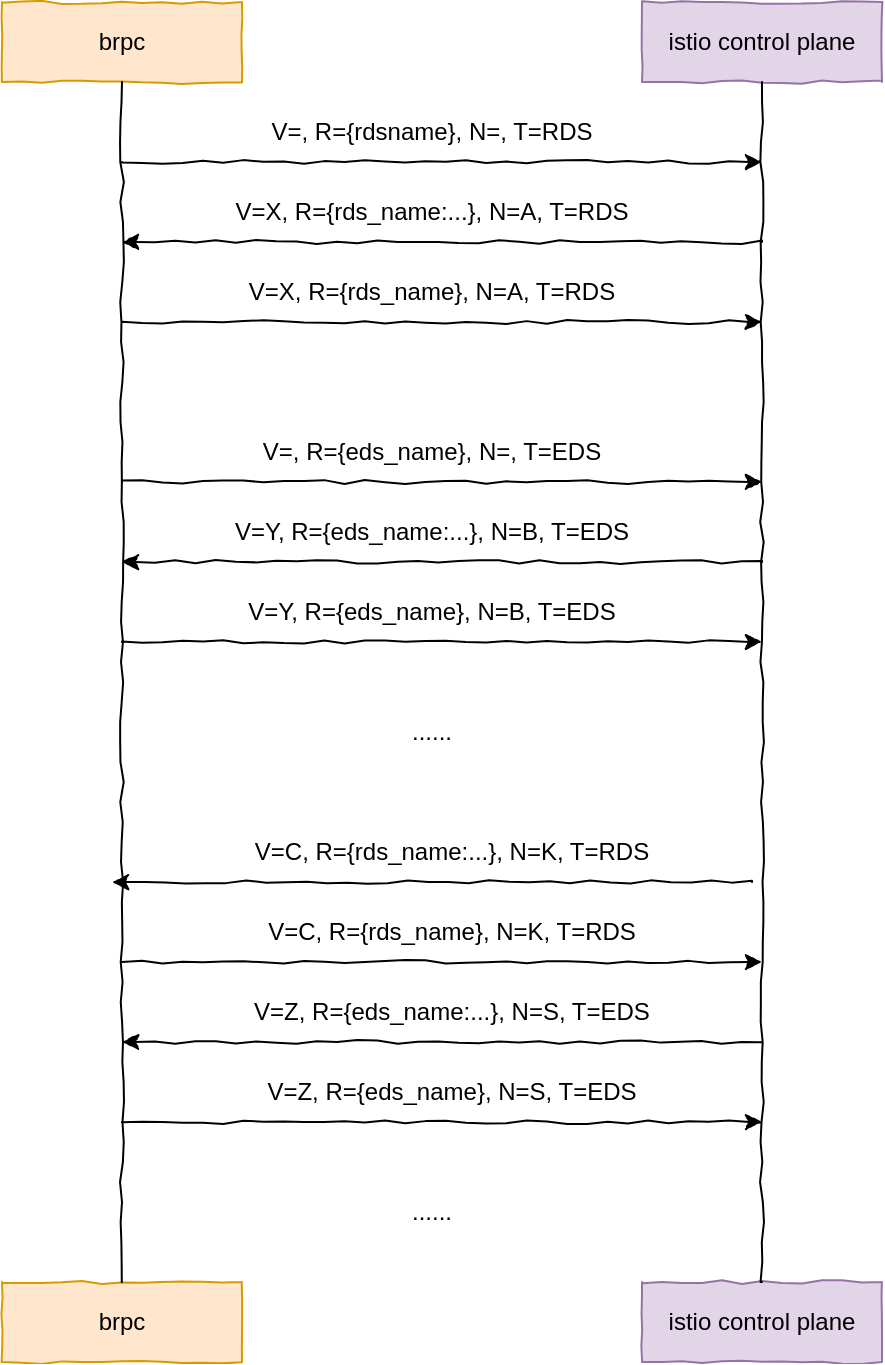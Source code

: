<mxfile version="17.4.3" type="github">
  <diagram id="e1PoTqiXiB5KBp0_M16g" name="Page-1">
    <mxGraphModel dx="951" dy="451" grid="1" gridSize="10" guides="1" tooltips="1" connect="1" arrows="1" fold="1" page="1" pageScale="1" pageWidth="827" pageHeight="1169" math="0" shadow="0">
      <root>
        <mxCell id="0" />
        <mxCell id="1" parent="0" />
        <mxCell id="jMKMErfgYeSf4tvzDP7Q-1" value="brpc" style="rounded=0;whiteSpace=wrap;html=1;comic=1;fillColor=#ffe6cc;strokeColor=#d79b00;" vertex="1" parent="1">
          <mxGeometry x="160" y="200" width="120" height="40" as="geometry" />
        </mxCell>
        <mxCell id="jMKMErfgYeSf4tvzDP7Q-2" value="istio control plane" style="rounded=0;whiteSpace=wrap;html=1;comic=1;fillColor=#e1d5e7;strokeColor=#9673a6;" vertex="1" parent="1">
          <mxGeometry x="480" y="200" width="120" height="40" as="geometry" />
        </mxCell>
        <mxCell id="jMKMErfgYeSf4tvzDP7Q-3" value="brpc" style="rounded=0;whiteSpace=wrap;html=1;comic=1;fillColor=#ffe6cc;strokeColor=#d79b00;" vertex="1" parent="1">
          <mxGeometry x="160" y="840" width="120" height="40" as="geometry" />
        </mxCell>
        <mxCell id="jMKMErfgYeSf4tvzDP7Q-4" value="istio control plane" style="rounded=0;whiteSpace=wrap;html=1;comic=1;fillColor=#e1d5e7;strokeColor=#9673a6;" vertex="1" parent="1">
          <mxGeometry x="480" y="840" width="120" height="40" as="geometry" />
        </mxCell>
        <mxCell id="jMKMErfgYeSf4tvzDP7Q-5" value="" style="endArrow=none;html=1;rounded=0;exitX=0.5;exitY=0;exitDx=0;exitDy=0;comic=1;" edge="1" parent="1" source="jMKMErfgYeSf4tvzDP7Q-3">
          <mxGeometry width="50" height="50" relative="1" as="geometry">
            <mxPoint x="170" y="290" as="sourcePoint" />
            <mxPoint x="220" y="240" as="targetPoint" />
          </mxGeometry>
        </mxCell>
        <mxCell id="jMKMErfgYeSf4tvzDP7Q-8" value="" style="endArrow=none;html=1;rounded=0;exitX=0.5;exitY=0;exitDx=0;exitDy=0;comic=1;" edge="1" parent="1" source="jMKMErfgYeSf4tvzDP7Q-4">
          <mxGeometry width="50" height="50" relative="1" as="geometry">
            <mxPoint x="490" y="290" as="sourcePoint" />
            <mxPoint x="540" y="240" as="targetPoint" />
          </mxGeometry>
        </mxCell>
        <mxCell id="jMKMErfgYeSf4tvzDP7Q-9" value="" style="endArrow=classic;html=1;rounded=0;comic=1;" edge="1" parent="1">
          <mxGeometry width="50" height="50" relative="1" as="geometry">
            <mxPoint x="220" y="280" as="sourcePoint" />
            <mxPoint x="540" y="280" as="targetPoint" />
          </mxGeometry>
        </mxCell>
        <mxCell id="jMKMErfgYeSf4tvzDP7Q-12" value="V=, R={rdsname}, N=, T=RDS" style="text;html=1;strokeColor=none;fillColor=none;align=center;verticalAlign=middle;whiteSpace=wrap;rounded=0;comic=1;" vertex="1" parent="1">
          <mxGeometry x="250" y="250" width="250" height="30" as="geometry" />
        </mxCell>
        <mxCell id="jMKMErfgYeSf4tvzDP7Q-14" value="V=X, R={rds_name:...}, N=A, T=RDS" style="text;html=1;strokeColor=none;fillColor=none;align=center;verticalAlign=middle;whiteSpace=wrap;rounded=0;comic=1;" vertex="1" parent="1">
          <mxGeometry x="250" y="290" width="250" height="30" as="geometry" />
        </mxCell>
        <mxCell id="jMKMErfgYeSf4tvzDP7Q-16" value="" style="endArrow=classic;html=1;rounded=0;comic=1;" edge="1" parent="1">
          <mxGeometry width="50" height="50" relative="1" as="geometry">
            <mxPoint x="540" y="320" as="sourcePoint" />
            <mxPoint x="220" y="320" as="targetPoint" />
          </mxGeometry>
        </mxCell>
        <mxCell id="jMKMErfgYeSf4tvzDP7Q-18" value="" style="endArrow=classic;html=1;rounded=0;comic=1;" edge="1" parent="1">
          <mxGeometry width="50" height="50" relative="1" as="geometry">
            <mxPoint x="220" y="360" as="sourcePoint" />
            <mxPoint x="540" y="360" as="targetPoint" />
          </mxGeometry>
        </mxCell>
        <mxCell id="jMKMErfgYeSf4tvzDP7Q-19" value="V=X, R={rds_name}, N=A, T=RDS" style="text;html=1;strokeColor=none;fillColor=none;align=center;verticalAlign=middle;whiteSpace=wrap;rounded=0;comic=1;" vertex="1" parent="1">
          <mxGeometry x="250" y="330" width="250" height="30" as="geometry" />
        </mxCell>
        <mxCell id="jMKMErfgYeSf4tvzDP7Q-20" value="" style="endArrow=classic;html=1;rounded=0;comic=1;" edge="1" parent="1">
          <mxGeometry width="50" height="50" relative="1" as="geometry">
            <mxPoint x="220" y="440" as="sourcePoint" />
            <mxPoint x="540" y="440" as="targetPoint" />
          </mxGeometry>
        </mxCell>
        <mxCell id="jMKMErfgYeSf4tvzDP7Q-21" value="" style="endArrow=classic;html=1;rounded=0;comic=1;" edge="1" parent="1">
          <mxGeometry width="50" height="50" relative="1" as="geometry">
            <mxPoint x="220" y="520" as="sourcePoint" />
            <mxPoint x="540" y="520" as="targetPoint" />
          </mxGeometry>
        </mxCell>
        <mxCell id="jMKMErfgYeSf4tvzDP7Q-22" value="" style="endArrow=classic;html=1;rounded=0;comic=1;" edge="1" parent="1">
          <mxGeometry width="50" height="50" relative="1" as="geometry">
            <mxPoint x="540" y="480" as="sourcePoint" />
            <mxPoint x="220" y="480" as="targetPoint" />
          </mxGeometry>
        </mxCell>
        <mxCell id="jMKMErfgYeSf4tvzDP7Q-23" value="V=, R={eds_name}, N=, T=EDS" style="text;html=1;strokeColor=none;fillColor=none;align=center;verticalAlign=middle;whiteSpace=wrap;rounded=0;comic=1;" vertex="1" parent="1">
          <mxGeometry x="250" y="410" width="250" height="30" as="geometry" />
        </mxCell>
        <mxCell id="jMKMErfgYeSf4tvzDP7Q-24" value="V=Y, R={eds_name:...}, N=B, T=EDS" style="text;html=1;strokeColor=none;fillColor=none;align=center;verticalAlign=middle;whiteSpace=wrap;rounded=0;comic=1;" vertex="1" parent="1">
          <mxGeometry x="250" y="450" width="250" height="30" as="geometry" />
        </mxCell>
        <mxCell id="jMKMErfgYeSf4tvzDP7Q-25" value="V=Y, R={eds_name}, N=B, T=EDS" style="text;html=1;strokeColor=none;fillColor=none;align=center;verticalAlign=middle;whiteSpace=wrap;rounded=0;comic=1;" vertex="1" parent="1">
          <mxGeometry x="250" y="490" width="250" height="30" as="geometry" />
        </mxCell>
        <mxCell id="jMKMErfgYeSf4tvzDP7Q-26" value="" style="endArrow=classic;html=1;rounded=0;comic=1;" edge="1" parent="1">
          <mxGeometry width="50" height="50" relative="1" as="geometry">
            <mxPoint x="535" y="640" as="sourcePoint" />
            <mxPoint x="215" y="640" as="targetPoint" />
          </mxGeometry>
        </mxCell>
        <mxCell id="jMKMErfgYeSf4tvzDP7Q-27" value="" style="endArrow=classic;html=1;rounded=0;comic=1;" edge="1" parent="1">
          <mxGeometry width="50" height="50" relative="1" as="geometry">
            <mxPoint x="220" y="680" as="sourcePoint" />
            <mxPoint x="540" y="680" as="targetPoint" />
          </mxGeometry>
        </mxCell>
        <mxCell id="jMKMErfgYeSf4tvzDP7Q-29" value="......" style="text;html=1;strokeColor=none;fillColor=none;align=center;verticalAlign=middle;whiteSpace=wrap;rounded=0;comic=1;" vertex="1" parent="1">
          <mxGeometry x="345" y="550" width="60" height="30" as="geometry" />
        </mxCell>
        <mxCell id="jMKMErfgYeSf4tvzDP7Q-30" value="V=C, R={rds_name:...}, N=K, T=RDS" style="text;html=1;strokeColor=none;fillColor=none;align=center;verticalAlign=middle;whiteSpace=wrap;rounded=0;comic=1;" vertex="1" parent="1">
          <mxGeometry x="260" y="610" width="250" height="30" as="geometry" />
        </mxCell>
        <mxCell id="jMKMErfgYeSf4tvzDP7Q-31" value="V=C, R={rds_name}, N=K, T=RDS" style="text;html=1;strokeColor=none;fillColor=none;align=center;verticalAlign=middle;whiteSpace=wrap;rounded=0;comic=1;" vertex="1" parent="1">
          <mxGeometry x="260" y="650" width="250" height="30" as="geometry" />
        </mxCell>
        <mxCell id="jMKMErfgYeSf4tvzDP7Q-32" value="" style="endArrow=classic;html=1;rounded=0;comic=1;" edge="1" parent="1">
          <mxGeometry width="50" height="50" relative="1" as="geometry">
            <mxPoint x="540" y="720" as="sourcePoint" />
            <mxPoint x="220" y="720" as="targetPoint" />
          </mxGeometry>
        </mxCell>
        <mxCell id="jMKMErfgYeSf4tvzDP7Q-33" value="" style="endArrow=classic;html=1;rounded=0;comic=1;" edge="1" parent="1">
          <mxGeometry width="50" height="50" relative="1" as="geometry">
            <mxPoint x="220" y="760" as="sourcePoint" />
            <mxPoint x="540" y="760" as="targetPoint" />
          </mxGeometry>
        </mxCell>
        <mxCell id="jMKMErfgYeSf4tvzDP7Q-34" value="......" style="text;html=1;strokeColor=none;fillColor=none;align=center;verticalAlign=middle;whiteSpace=wrap;rounded=0;comic=1;" vertex="1" parent="1">
          <mxGeometry x="345" y="790" width="60" height="30" as="geometry" />
        </mxCell>
        <mxCell id="jMKMErfgYeSf4tvzDP7Q-35" value="V=Z, R={eds_name:...}, N=S, T=EDS" style="text;html=1;strokeColor=none;fillColor=none;align=center;verticalAlign=middle;whiteSpace=wrap;rounded=0;comic=1;" vertex="1" parent="1">
          <mxGeometry x="260" y="690" width="250" height="30" as="geometry" />
        </mxCell>
        <mxCell id="jMKMErfgYeSf4tvzDP7Q-36" value="V=Z, R={eds_name}, N=S, T=EDS" style="text;html=1;strokeColor=none;fillColor=none;align=center;verticalAlign=middle;whiteSpace=wrap;rounded=0;comic=1;" vertex="1" parent="1">
          <mxGeometry x="260" y="730" width="250" height="30" as="geometry" />
        </mxCell>
      </root>
    </mxGraphModel>
  </diagram>
</mxfile>
